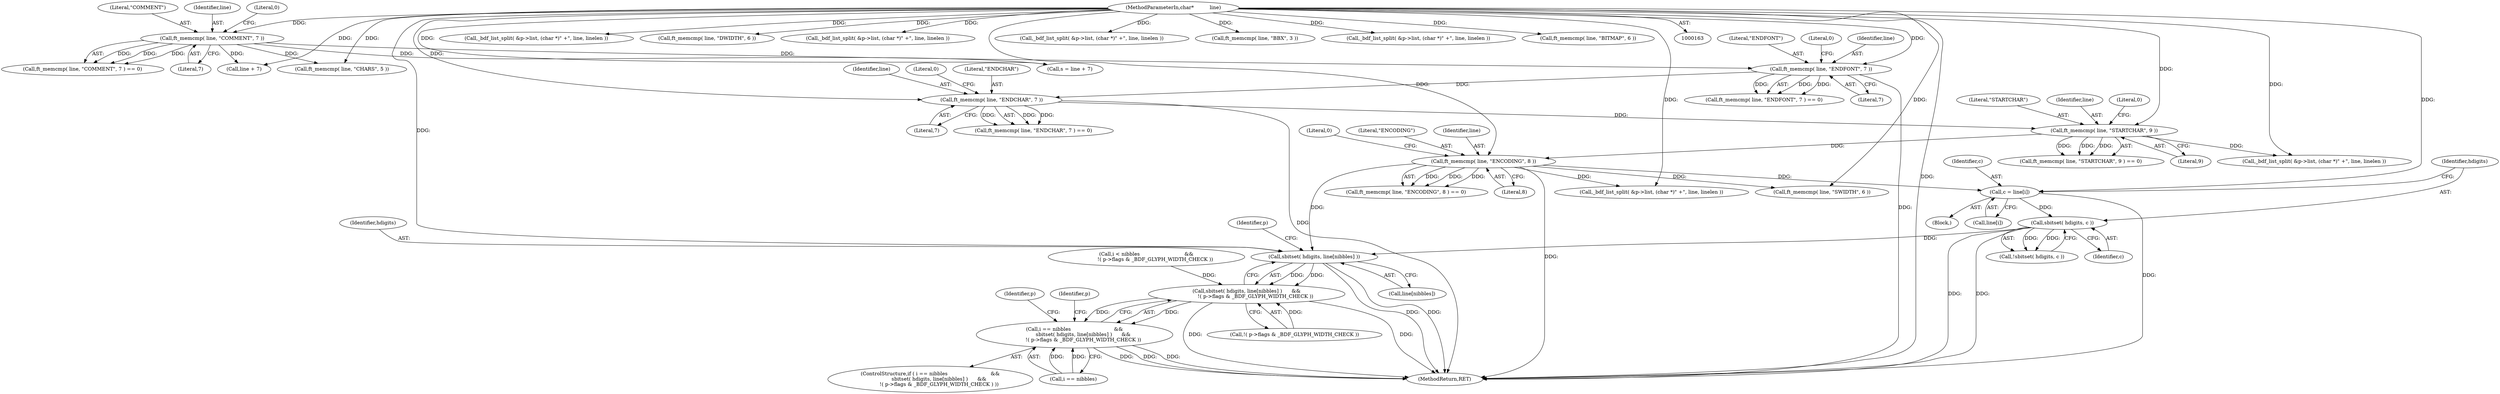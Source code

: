 digraph "0_savannah_07bdb6e289c7954e2a533039dc93c1c136099d2d@array" {
"1000975" [label="(Call,sbitset( hdigits, line[nibbles] ))"];
"1000888" [label="(Call,sbitset( hdigits, c ))"];
"1000881" [label="(Call,c = line[i])"];
"1000478" [label="(Call,ft_memcmp( line, \"ENCODING\", 8 ))"];
"1000398" [label="(Call,ft_memcmp( line, \"STARTCHAR\", 9 ))"];
"1000357" [label="(Call,ft_memcmp( line, \"ENDCHAR\", 7 ))"];
"1000331" [label="(Call,ft_memcmp( line, \"ENDFONT\", 7 ))"];
"1000206" [label="(Call,ft_memcmp( line, \"COMMENT\", 7 ))"];
"1000164" [label="(MethodParameterIn,char*          line)"];
"1000974" [label="(Call,sbitset( hdigits, line[nibbles] )      &&\n           !( p->flags & _BDF_GLYPH_WIDTH_CHECK ))"];
"1000970" [label="(Call,i == nibbles                           &&\n           sbitset( hdigits, line[nibbles] )      &&\n           !( p->flags & _BDF_GLYPH_WIDTH_CHECK ))"];
"1000356" [label="(Call,ft_memcmp( line, \"ENDCHAR\", 7 ) == 0)"];
"1000261" [label="(Call,_bdf_list_split( &p->list, (char *)\" +\", line, linelen ))"];
"1000881" [label="(Call,c = line[i])"];
"1001057" [label="(Call,ft_memcmp( line, \"DWIDTH\", 6 ))"];
"1001004" [label="(Call,ft_memcmp( line, \"SWIDTH\", 6 ))"];
"1001020" [label="(Call,_bdf_list_split( &p->list, (char *)\" +\", line, linelen ))"];
"1000478" [label="(Call,ft_memcmp( line, \"ENCODING\", 8 ))"];
"1000890" [label="(Identifier,c)"];
"1000332" [label="(Identifier,line)"];
"1000975" [label="(Call,sbitset( hdigits, line[nibbles] ))"];
"1000883" [label="(Call,line[i])"];
"1000482" [label="(Literal,0)"];
"1000210" [label="(Literal,0)"];
"1000357" [label="(Call,ft_memcmp( line, \"ENDCHAR\", 7 ))"];
"1000980" [label="(Call,!( p->flags & _BDF_GLYPH_WIDTH_CHECK ))"];
"1000969" [label="(ControlStructure,if ( i == nibbles                           &&\n           sbitset( hdigits, line[nibbles] )      &&\n           !( p->flags & _BDF_GLYPH_WIDTH_CHECK ) ))"];
"1000887" [label="(Call,!sbitset( hdigits, c ))"];
"1000480" [label="(Literal,\"ENCODING\")"];
"1000882" [label="(Identifier,c)"];
"1000333" [label="(Literal,\"ENDFONT\")"];
"1000410" [label="(Call,_bdf_list_split( &p->list, (char *)\" +\", line, linelen ))"];
"1000358" [label="(Identifier,line)"];
"1000397" [label="(Call,ft_memcmp( line, \"STARTCHAR\", 9 ) == 0)"];
"1000217" [label="(Call,line + 7)"];
"1000206" [label="(Call,ft_memcmp( line, \"COMMENT\", 7 ))"];
"1000399" [label="(Identifier,line)"];
"1000361" [label="(Literal,0)"];
"1000971" [label="(Call,i == nibbles)"];
"1000977" [label="(Call,line[nibbles])"];
"1000402" [label="(Literal,0)"];
"1000481" [label="(Literal,8)"];
"1000498" [label="(Call,_bdf_list_split( &p->list, (char *)\" +\", line, linelen ))"];
"1000359" [label="(Literal,\"ENDCHAR\")"];
"1000209" [label="(Literal,7)"];
"1000330" [label="(Call,ft_memcmp( line, \"ENDFONT\", 7 ) == 0)"];
"1001073" [label="(Call,_bdf_list_split( &p->list, (char *)\" +\", line, linelen ))"];
"1000400" [label="(Literal,\"STARTCHAR\")"];
"1001138" [label="(Call,ft_memcmp( line, \"BBX\", 3 ))"];
"1000989" [label="(Identifier,p)"];
"1001154" [label="(Call,_bdf_list_split( &p->list, (char *)\" +\", line, linelen ))"];
"1000880" [label="(Block,)"];
"1000983" [label="(Identifier,p)"];
"1001453" [label="(Call,ft_memcmp( line, \"BITMAP\", 6 ))"];
"1000999" [label="(Identifier,p)"];
"1000479" [label="(Identifier,line)"];
"1000477" [label="(Call,ft_memcmp( line, \"ENCODING\", 8 ) == 0)"];
"1000334" [label="(Literal,7)"];
"1000398" [label="(Call,ft_memcmp( line, \"STARTCHAR\", 9 ))"];
"1000974" [label="(Call,sbitset( hdigits, line[nibbles] )      &&\n           !( p->flags & _BDF_GLYPH_WIDTH_CHECK ))"];
"1000164" [label="(MethodParameterIn,char*          line)"];
"1000889" [label="(Identifier,hdigits)"];
"1000970" [label="(Call,i == nibbles                           &&\n           sbitset( hdigits, line[nibbles] )      &&\n           !( p->flags & _BDF_GLYPH_WIDTH_CHECK ))"];
"1000215" [label="(Call,s = line + 7)"];
"1000976" [label="(Identifier,hdigits)"];
"1000331" [label="(Call,ft_memcmp( line, \"ENDFONT\", 7 ))"];
"1000205" [label="(Call,ft_memcmp( line, \"COMMENT\", 7 ) == 0)"];
"1001568" [label="(MethodReturn,RET)"];
"1000335" [label="(Literal,0)"];
"1000921" [label="(Call,i < nibbles                            &&\n           !( p->flags & _BDF_GLYPH_WIDTH_CHECK ))"];
"1000360" [label="(Literal,7)"];
"1000208" [label="(Literal,\"COMMENT\")"];
"1000207" [label="(Identifier,line)"];
"1000888" [label="(Call,sbitset( hdigits, c ))"];
"1000249" [label="(Call,ft_memcmp( line, \"CHARS\", 5 ))"];
"1000401" [label="(Literal,9)"];
"1000975" -> "1000974"  [label="AST: "];
"1000975" -> "1000977"  [label="CFG: "];
"1000976" -> "1000975"  [label="AST: "];
"1000977" -> "1000975"  [label="AST: "];
"1000983" -> "1000975"  [label="CFG: "];
"1000974" -> "1000975"  [label="CFG: "];
"1000975" -> "1001568"  [label="DDG: "];
"1000975" -> "1001568"  [label="DDG: "];
"1000975" -> "1000974"  [label="DDG: "];
"1000975" -> "1000974"  [label="DDG: "];
"1000888" -> "1000975"  [label="DDG: "];
"1000478" -> "1000975"  [label="DDG: "];
"1000164" -> "1000975"  [label="DDG: "];
"1000888" -> "1000887"  [label="AST: "];
"1000888" -> "1000890"  [label="CFG: "];
"1000889" -> "1000888"  [label="AST: "];
"1000890" -> "1000888"  [label="AST: "];
"1000887" -> "1000888"  [label="CFG: "];
"1000888" -> "1001568"  [label="DDG: "];
"1000888" -> "1001568"  [label="DDG: "];
"1000888" -> "1000887"  [label="DDG: "];
"1000888" -> "1000887"  [label="DDG: "];
"1000881" -> "1000888"  [label="DDG: "];
"1000881" -> "1000880"  [label="AST: "];
"1000881" -> "1000883"  [label="CFG: "];
"1000882" -> "1000881"  [label="AST: "];
"1000883" -> "1000881"  [label="AST: "];
"1000889" -> "1000881"  [label="CFG: "];
"1000881" -> "1001568"  [label="DDG: "];
"1000478" -> "1000881"  [label="DDG: "];
"1000164" -> "1000881"  [label="DDG: "];
"1000478" -> "1000477"  [label="AST: "];
"1000478" -> "1000481"  [label="CFG: "];
"1000479" -> "1000478"  [label="AST: "];
"1000480" -> "1000478"  [label="AST: "];
"1000481" -> "1000478"  [label="AST: "];
"1000482" -> "1000478"  [label="CFG: "];
"1000478" -> "1001568"  [label="DDG: "];
"1000478" -> "1000477"  [label="DDG: "];
"1000478" -> "1000477"  [label="DDG: "];
"1000478" -> "1000477"  [label="DDG: "];
"1000398" -> "1000478"  [label="DDG: "];
"1000164" -> "1000478"  [label="DDG: "];
"1000478" -> "1000498"  [label="DDG: "];
"1000478" -> "1001004"  [label="DDG: "];
"1000398" -> "1000397"  [label="AST: "];
"1000398" -> "1000401"  [label="CFG: "];
"1000399" -> "1000398"  [label="AST: "];
"1000400" -> "1000398"  [label="AST: "];
"1000401" -> "1000398"  [label="AST: "];
"1000402" -> "1000398"  [label="CFG: "];
"1000398" -> "1000397"  [label="DDG: "];
"1000398" -> "1000397"  [label="DDG: "];
"1000398" -> "1000397"  [label="DDG: "];
"1000357" -> "1000398"  [label="DDG: "];
"1000164" -> "1000398"  [label="DDG: "];
"1000398" -> "1000410"  [label="DDG: "];
"1000357" -> "1000356"  [label="AST: "];
"1000357" -> "1000360"  [label="CFG: "];
"1000358" -> "1000357"  [label="AST: "];
"1000359" -> "1000357"  [label="AST: "];
"1000360" -> "1000357"  [label="AST: "];
"1000361" -> "1000357"  [label="CFG: "];
"1000357" -> "1001568"  [label="DDG: "];
"1000357" -> "1000356"  [label="DDG: "];
"1000357" -> "1000356"  [label="DDG: "];
"1000357" -> "1000356"  [label="DDG: "];
"1000331" -> "1000357"  [label="DDG: "];
"1000164" -> "1000357"  [label="DDG: "];
"1000331" -> "1000330"  [label="AST: "];
"1000331" -> "1000334"  [label="CFG: "];
"1000332" -> "1000331"  [label="AST: "];
"1000333" -> "1000331"  [label="AST: "];
"1000334" -> "1000331"  [label="AST: "];
"1000335" -> "1000331"  [label="CFG: "];
"1000331" -> "1001568"  [label="DDG: "];
"1000331" -> "1000330"  [label="DDG: "];
"1000331" -> "1000330"  [label="DDG: "];
"1000331" -> "1000330"  [label="DDG: "];
"1000206" -> "1000331"  [label="DDG: "];
"1000164" -> "1000331"  [label="DDG: "];
"1000206" -> "1000205"  [label="AST: "];
"1000206" -> "1000209"  [label="CFG: "];
"1000207" -> "1000206"  [label="AST: "];
"1000208" -> "1000206"  [label="AST: "];
"1000209" -> "1000206"  [label="AST: "];
"1000210" -> "1000206"  [label="CFG: "];
"1000206" -> "1000205"  [label="DDG: "];
"1000206" -> "1000205"  [label="DDG: "];
"1000206" -> "1000205"  [label="DDG: "];
"1000164" -> "1000206"  [label="DDG: "];
"1000206" -> "1000215"  [label="DDG: "];
"1000206" -> "1000217"  [label="DDG: "];
"1000206" -> "1000249"  [label="DDG: "];
"1000164" -> "1000163"  [label="AST: "];
"1000164" -> "1001568"  [label="DDG: "];
"1000164" -> "1000215"  [label="DDG: "];
"1000164" -> "1000217"  [label="DDG: "];
"1000164" -> "1000249"  [label="DDG: "];
"1000164" -> "1000261"  [label="DDG: "];
"1000164" -> "1000410"  [label="DDG: "];
"1000164" -> "1000498"  [label="DDG: "];
"1000164" -> "1001004"  [label="DDG: "];
"1000164" -> "1001020"  [label="DDG: "];
"1000164" -> "1001057"  [label="DDG: "];
"1000164" -> "1001073"  [label="DDG: "];
"1000164" -> "1001138"  [label="DDG: "];
"1000164" -> "1001154"  [label="DDG: "];
"1000164" -> "1001453"  [label="DDG: "];
"1000974" -> "1000970"  [label="AST: "];
"1000974" -> "1000980"  [label="CFG: "];
"1000980" -> "1000974"  [label="AST: "];
"1000970" -> "1000974"  [label="CFG: "];
"1000974" -> "1001568"  [label="DDG: "];
"1000974" -> "1001568"  [label="DDG: "];
"1000974" -> "1000970"  [label="DDG: "];
"1000974" -> "1000970"  [label="DDG: "];
"1000980" -> "1000974"  [label="DDG: "];
"1000921" -> "1000974"  [label="DDG: "];
"1000970" -> "1000969"  [label="AST: "];
"1000970" -> "1000971"  [label="CFG: "];
"1000971" -> "1000970"  [label="AST: "];
"1000989" -> "1000970"  [label="CFG: "];
"1000999" -> "1000970"  [label="CFG: "];
"1000970" -> "1001568"  [label="DDG: "];
"1000970" -> "1001568"  [label="DDG: "];
"1000970" -> "1001568"  [label="DDG: "];
"1000971" -> "1000970"  [label="DDG: "];
"1000971" -> "1000970"  [label="DDG: "];
}
